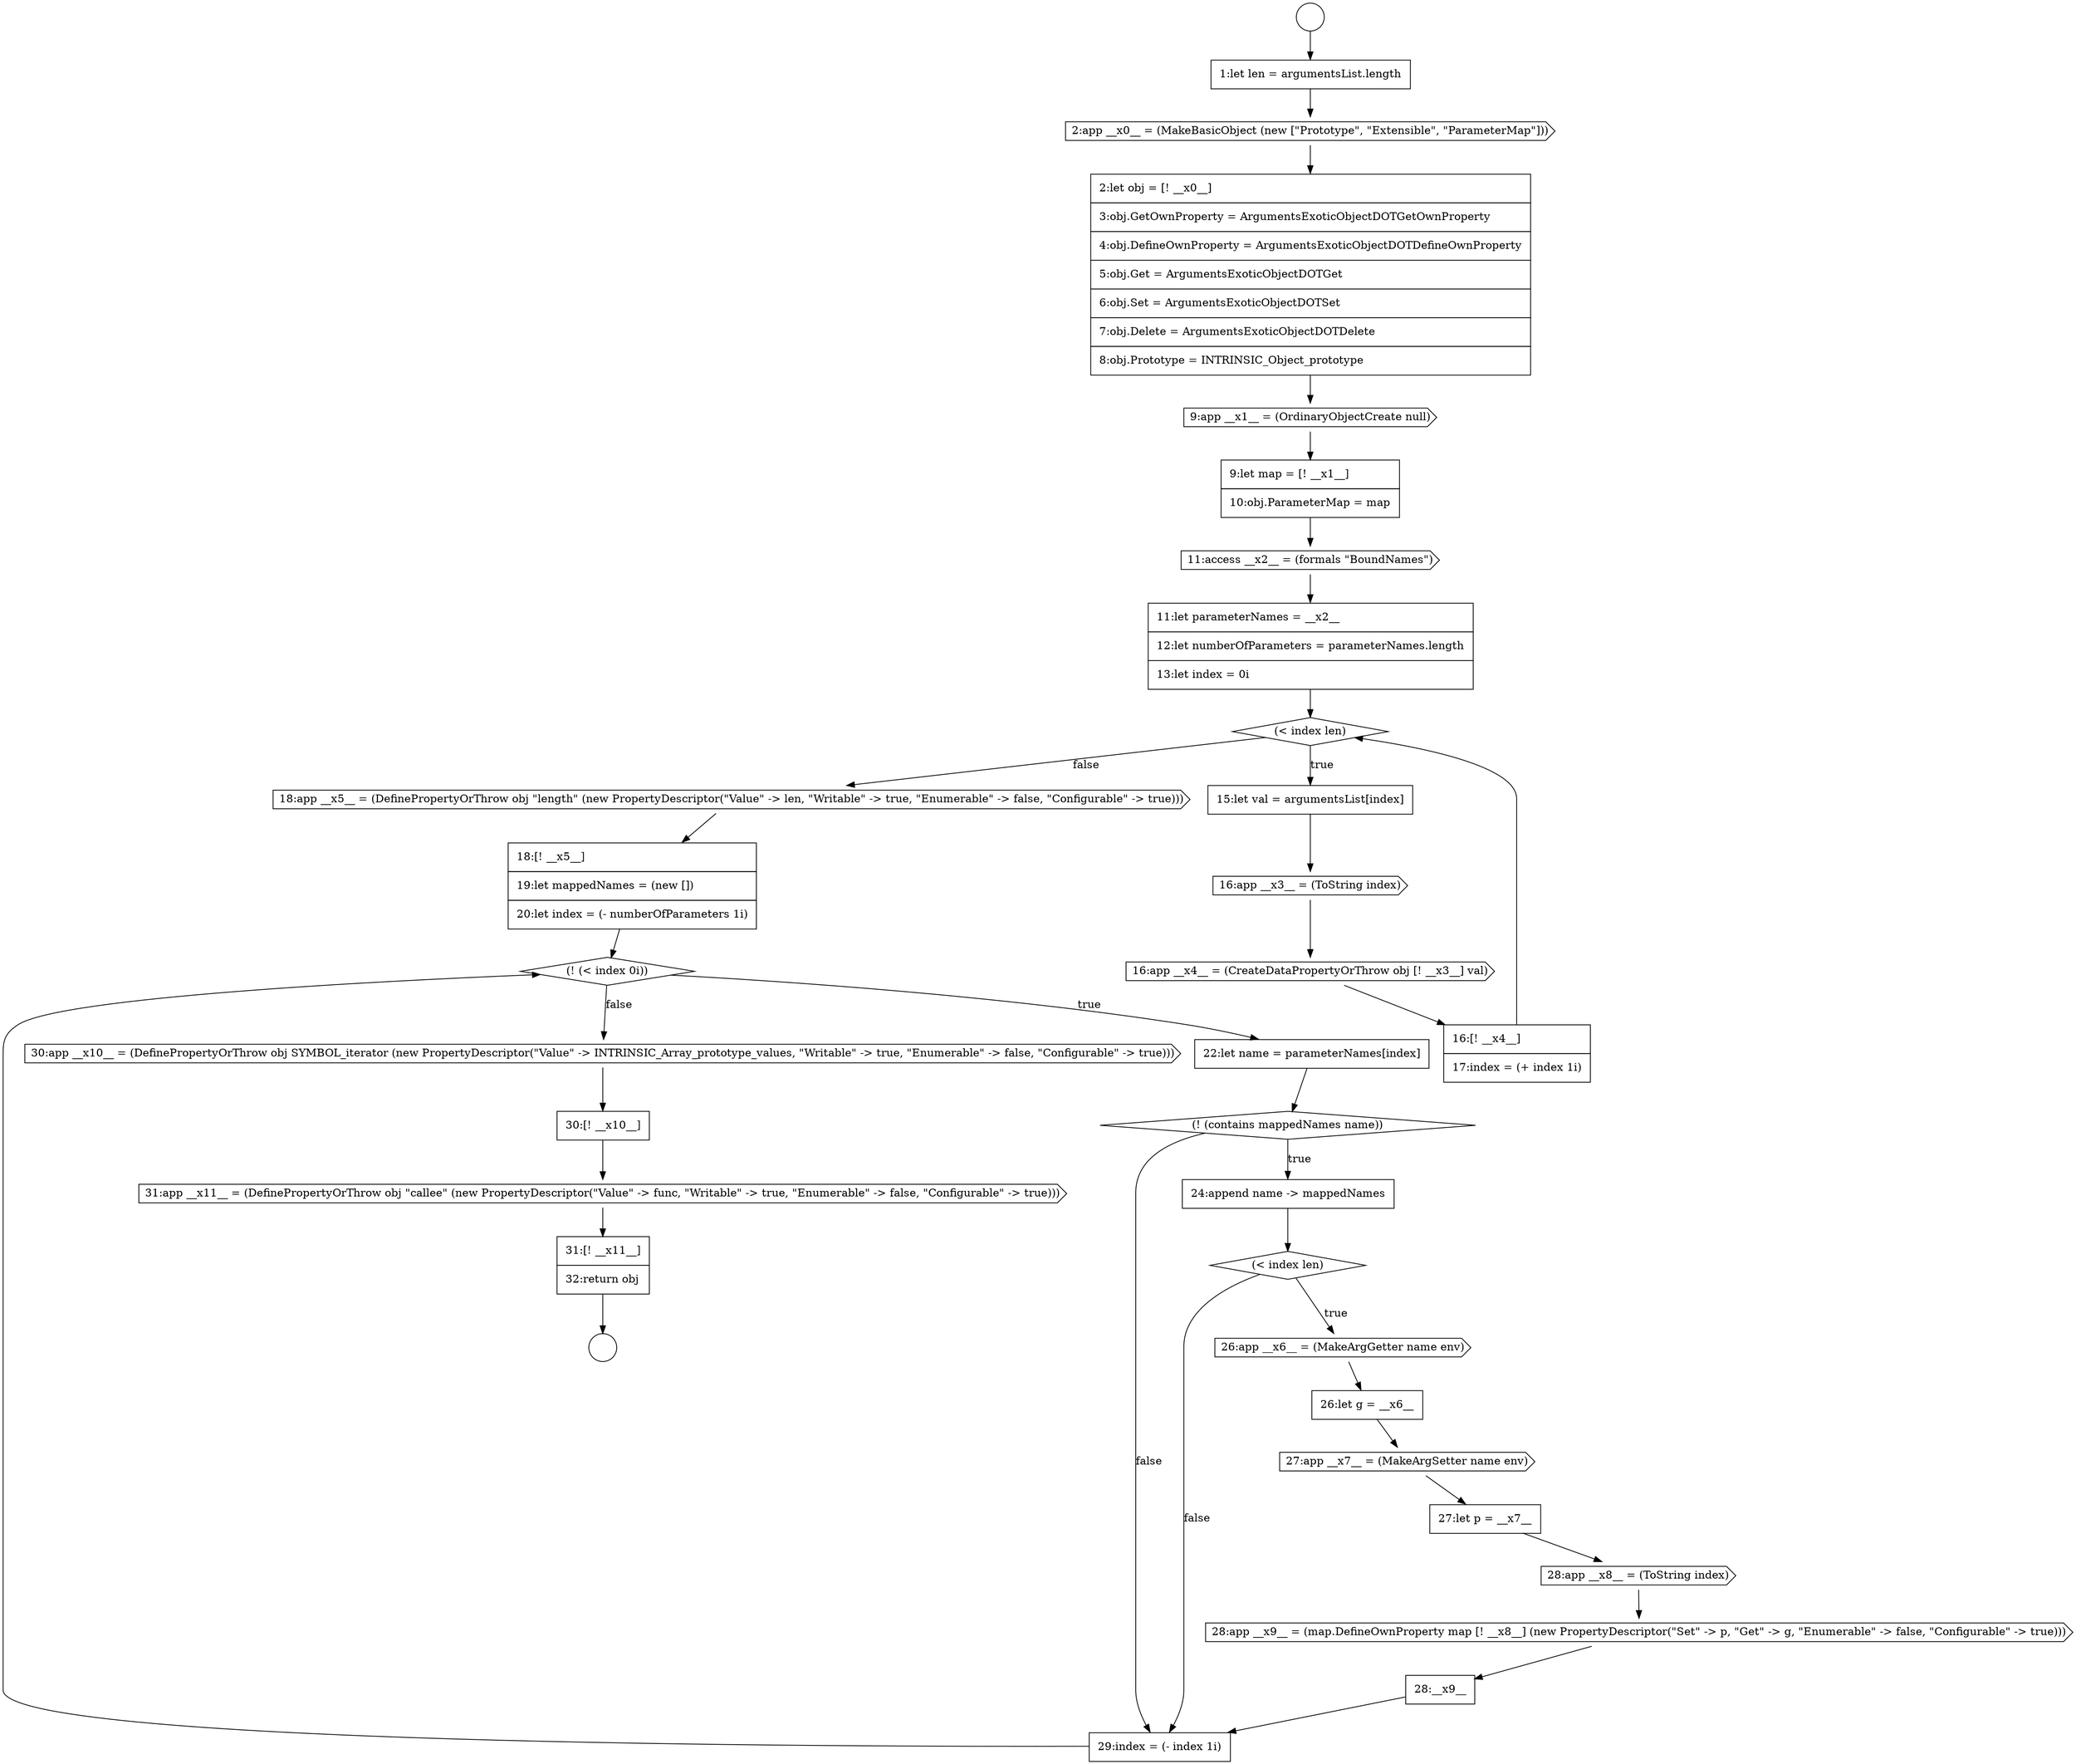 digraph {
  node2844 [shape=cds, label=<<font color="black">11:access __x2__ = (formals &quot;BoundNames&quot;)</font>> color="black" fillcolor="white" style=filled]
  node2869 [shape=none, margin=0, label=<<font color="black">
    <table border="0" cellborder="1" cellspacing="0" cellpadding="10">
      <tr><td align="left">31:[! __x11__]</td></tr>
      <tr><td align="left">32:return obj</td></tr>
    </table>
  </font>> color="black" fillcolor="white" style=filled]
  node2861 [shape=none, margin=0, label=<<font color="black">
    <table border="0" cellborder="1" cellspacing="0" cellpadding="10">
      <tr><td align="left">27:let p = __x7__</td></tr>
    </table>
  </font>> color="black" fillcolor="white" style=filled]
  node2868 [shape=cds, label=<<font color="black">31:app __x11__ = (DefinePropertyOrThrow obj &quot;callee&quot; (new PropertyDescriptor(&quot;Value&quot; -&gt; func, &quot;Writable&quot; -&gt; true, &quot;Enumerable&quot; -&gt; false, &quot;Configurable&quot; -&gt; true)))</font>> color="black" fillcolor="white" style=filled]
  node2842 [shape=cds, label=<<font color="black">9:app __x1__ = (OrdinaryObjectCreate null)</font>> color="black" fillcolor="white" style=filled]
  node2867 [shape=none, margin=0, label=<<font color="black">
    <table border="0" cellborder="1" cellspacing="0" cellpadding="10">
      <tr><td align="left">30:[! __x10__]</td></tr>
    </table>
  </font>> color="black" fillcolor="white" style=filled]
  node2846 [shape=diamond, label=<<font color="black">(&lt; index len)</font>> color="black" fillcolor="white" style=filled]
  node2865 [shape=none, margin=0, label=<<font color="black">
    <table border="0" cellborder="1" cellspacing="0" cellpadding="10">
      <tr><td align="left">29:index = (- index 1i)</td></tr>
    </table>
  </font>> color="black" fillcolor="white" style=filled]
  node2866 [shape=cds, label=<<font color="black">30:app __x10__ = (DefinePropertyOrThrow obj SYMBOL_iterator (new PropertyDescriptor(&quot;Value&quot; -&gt; INTRINSIC_Array_prototype_values, &quot;Writable&quot; -&gt; true, &quot;Enumerable&quot; -&gt; false, &quot;Configurable&quot; -&gt; true)))</font>> color="black" fillcolor="white" style=filled]
  node2837 [shape=circle label=" " color="black" fillcolor="white" style=filled]
  node2854 [shape=none, margin=0, label=<<font color="black">
    <table border="0" cellborder="1" cellspacing="0" cellpadding="10">
      <tr><td align="left">22:let name = parameterNames[index]</td></tr>
    </table>
  </font>> color="black" fillcolor="white" style=filled]
  node2857 [shape=diamond, label=<<font color="black">(&lt; index len)</font>> color="black" fillcolor="white" style=filled]
  node2852 [shape=none, margin=0, label=<<font color="black">
    <table border="0" cellborder="1" cellspacing="0" cellpadding="10">
      <tr><td align="left">18:[! __x5__]</td></tr>
      <tr><td align="left">19:let mappedNames = (new [])</td></tr>
      <tr><td align="left">20:let index = (- numberOfParameters 1i)</td></tr>
    </table>
  </font>> color="black" fillcolor="white" style=filled]
  node2840 [shape=cds, label=<<font color="black">2:app __x0__ = (MakeBasicObject (new [&quot;Prototype&quot;, &quot;Extensible&quot;, &quot;ParameterMap&quot;]))</font>> color="black" fillcolor="white" style=filled]
  node2841 [shape=none, margin=0, label=<<font color="black">
    <table border="0" cellborder="1" cellspacing="0" cellpadding="10">
      <tr><td align="left">2:let obj = [! __x0__]</td></tr>
      <tr><td align="left">3:obj.GetOwnProperty = ArgumentsExoticObjectDOTGetOwnProperty</td></tr>
      <tr><td align="left">4:obj.DefineOwnProperty = ArgumentsExoticObjectDOTDefineOwnProperty</td></tr>
      <tr><td align="left">5:obj.Get = ArgumentsExoticObjectDOTGet</td></tr>
      <tr><td align="left">6:obj.Set = ArgumentsExoticObjectDOTSet</td></tr>
      <tr><td align="left">7:obj.Delete = ArgumentsExoticObjectDOTDelete</td></tr>
      <tr><td align="left">8:obj.Prototype = INTRINSIC_Object_prototype</td></tr>
    </table>
  </font>> color="black" fillcolor="white" style=filled]
  node2858 [shape=cds, label=<<font color="black">26:app __x6__ = (MakeArgGetter name env)</font>> color="black" fillcolor="white" style=filled]
  node2845 [shape=none, margin=0, label=<<font color="black">
    <table border="0" cellborder="1" cellspacing="0" cellpadding="10">
      <tr><td align="left">11:let parameterNames = __x2__</td></tr>
      <tr><td align="left">12:let numberOfParameters = parameterNames.length</td></tr>
      <tr><td align="left">13:let index = 0i</td></tr>
    </table>
  </font>> color="black" fillcolor="white" style=filled]
  node2851 [shape=cds, label=<<font color="black">18:app __x5__ = (DefinePropertyOrThrow obj &quot;length&quot; (new PropertyDescriptor(&quot;Value&quot; -&gt; len, &quot;Writable&quot; -&gt; true, &quot;Enumerable&quot; -&gt; false, &quot;Configurable&quot; -&gt; true)))</font>> color="black" fillcolor="white" style=filled]
  node2862 [shape=cds, label=<<font color="black">28:app __x8__ = (ToString index)</font>> color="black" fillcolor="white" style=filled]
  node2859 [shape=none, margin=0, label=<<font color="black">
    <table border="0" cellborder="1" cellspacing="0" cellpadding="10">
      <tr><td align="left">26:let g = __x6__</td></tr>
    </table>
  </font>> color="black" fillcolor="white" style=filled]
  node2849 [shape=cds, label=<<font color="black">16:app __x4__ = (CreateDataPropertyOrThrow obj [! __x3__] val)</font>> color="black" fillcolor="white" style=filled]
  node2839 [shape=none, margin=0, label=<<font color="black">
    <table border="0" cellborder="1" cellspacing="0" cellpadding="10">
      <tr><td align="left">1:let len = argumentsList.length</td></tr>
    </table>
  </font>> color="black" fillcolor="white" style=filled]
  node2856 [shape=none, margin=0, label=<<font color="black">
    <table border="0" cellborder="1" cellspacing="0" cellpadding="10">
      <tr><td align="left">24:append name -&gt; mappedNames</td></tr>
    </table>
  </font>> color="black" fillcolor="white" style=filled]
  node2863 [shape=cds, label=<<font color="black">28:app __x9__ = (map.DefineOwnProperty map [! __x8__] (new PropertyDescriptor(&quot;Set&quot; -&gt; p, &quot;Get&quot; -&gt; g, &quot;Enumerable&quot; -&gt; false, &quot;Configurable&quot; -&gt; true)))</font>> color="black" fillcolor="white" style=filled]
  node2850 [shape=none, margin=0, label=<<font color="black">
    <table border="0" cellborder="1" cellspacing="0" cellpadding="10">
      <tr><td align="left">16:[! __x4__]</td></tr>
      <tr><td align="left">17:index = (+ index 1i)</td></tr>
    </table>
  </font>> color="black" fillcolor="white" style=filled]
  node2838 [shape=circle label=" " color="black" fillcolor="white" style=filled]
  node2843 [shape=none, margin=0, label=<<font color="black">
    <table border="0" cellborder="1" cellspacing="0" cellpadding="10">
      <tr><td align="left">9:let map = [! __x1__]</td></tr>
      <tr><td align="left">10:obj.ParameterMap = map</td></tr>
    </table>
  </font>> color="black" fillcolor="white" style=filled]
  node2860 [shape=cds, label=<<font color="black">27:app __x7__ = (MakeArgSetter name env)</font>> color="black" fillcolor="white" style=filled]
  node2848 [shape=cds, label=<<font color="black">16:app __x3__ = (ToString index)</font>> color="black" fillcolor="white" style=filled]
  node2855 [shape=diamond, label=<<font color="black">(! (contains mappedNames name))</font>> color="black" fillcolor="white" style=filled]
  node2853 [shape=diamond, label=<<font color="black">(! (&lt; index 0i))</font>> color="black" fillcolor="white" style=filled]
  node2847 [shape=none, margin=0, label=<<font color="black">
    <table border="0" cellborder="1" cellspacing="0" cellpadding="10">
      <tr><td align="left">15:let val = argumentsList[index]</td></tr>
    </table>
  </font>> color="black" fillcolor="white" style=filled]
  node2864 [shape=none, margin=0, label=<<font color="black">
    <table border="0" cellborder="1" cellspacing="0" cellpadding="10">
      <tr><td align="left">28:__x9__</td></tr>
    </table>
  </font>> color="black" fillcolor="white" style=filled]
  node2840 -> node2841 [ color="black"]
  node2846 -> node2847 [label=<<font color="black">true</font>> color="black"]
  node2846 -> node2851 [label=<<font color="black">false</font>> color="black"]
  node2837 -> node2839 [ color="black"]
  node2852 -> node2853 [ color="black"]
  node2862 -> node2863 [ color="black"]
  node2855 -> node2856 [label=<<font color="black">true</font>> color="black"]
  node2855 -> node2865 [label=<<font color="black">false</font>> color="black"]
  node2845 -> node2846 [ color="black"]
  node2848 -> node2849 [ color="black"]
  node2844 -> node2845 [ color="black"]
  node2853 -> node2854 [label=<<font color="black">true</font>> color="black"]
  node2853 -> node2866 [label=<<font color="black">false</font>> color="black"]
  node2861 -> node2862 [ color="black"]
  node2865 -> node2853 [ color="black"]
  node2858 -> node2859 [ color="black"]
  node2866 -> node2867 [ color="black"]
  node2854 -> node2855 [ color="black"]
  node2851 -> node2852 [ color="black"]
  node2869 -> node2838 [ color="black"]
  node2859 -> node2860 [ color="black"]
  node2842 -> node2843 [ color="black"]
  node2839 -> node2840 [ color="black"]
  node2868 -> node2869 [ color="black"]
  node2864 -> node2865 [ color="black"]
  node2847 -> node2848 [ color="black"]
  node2857 -> node2858 [label=<<font color="black">true</font>> color="black"]
  node2857 -> node2865 [label=<<font color="black">false</font>> color="black"]
  node2856 -> node2857 [ color="black"]
  node2850 -> node2846 [ color="black"]
  node2860 -> node2861 [ color="black"]
  node2867 -> node2868 [ color="black"]
  node2863 -> node2864 [ color="black"]
  node2841 -> node2842 [ color="black"]
  node2843 -> node2844 [ color="black"]
  node2849 -> node2850 [ color="black"]
}
